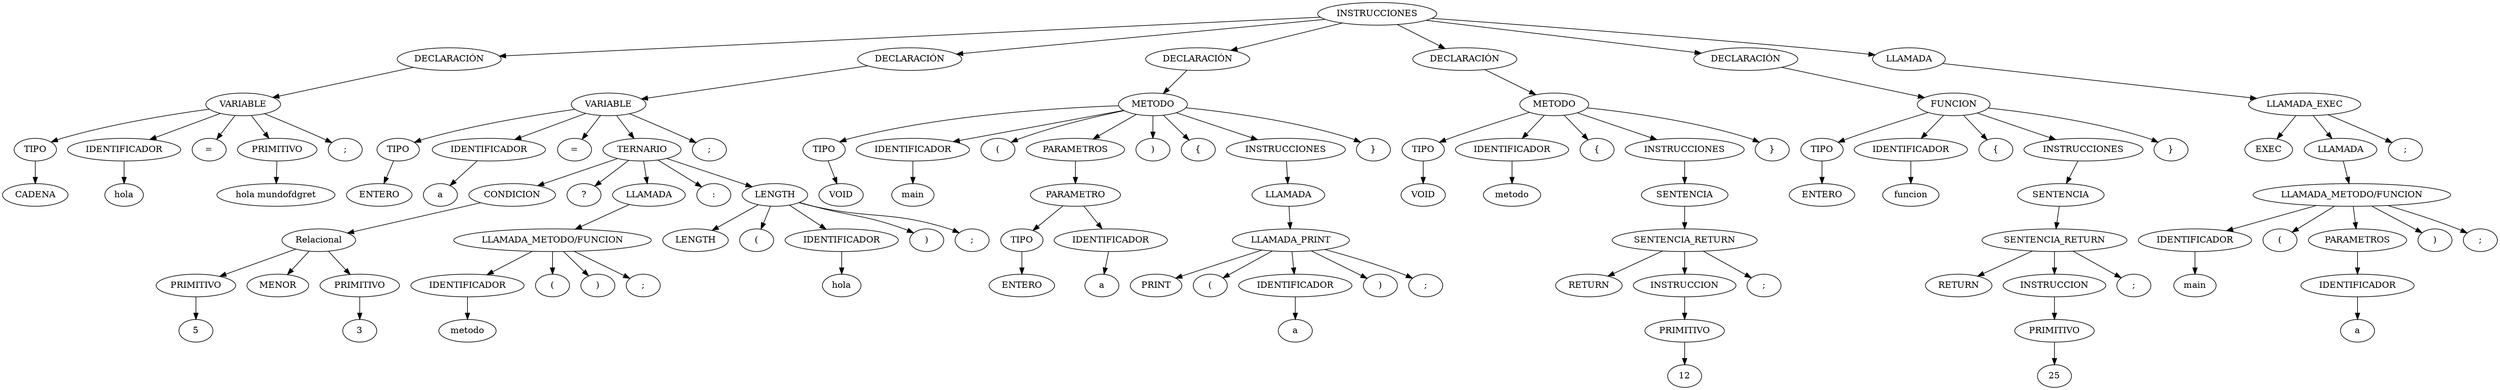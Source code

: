 digraph {
n0[label="INSTRUCCIONES"];
n115[label="DECLARACIÓN"];
n0->n115;
n116[label="VARIABLE"];
n115->n116;
n117[label="TIPO"];
n116->n117;
n118[label="CADENA"];
n117->n118;
n119[label="IDENTIFICADOR"];
n116->n119;
n120[label="hola"];
n119->n120;
n121[label="="];
n116->n121;
n122[label="PRIMITIVO"];
n116->n122;
n123[label="hola mundofdgret"];
n122->n123;
n124[label=";"];
n116->n124;
n125[label="DECLARACIÓN"];
n0->n125;
n126[label="VARIABLE"];
n125->n126;
n127[label="TIPO"];
n126->n127;
n128[label="ENTERO"];
n127->n128;
n129[label="IDENTIFICADOR"];
n126->n129;
n130[label="a"];
n129->n130;
n131[label="="];
n126->n131;
n132[label="TERNARIO"];
n126->n132;
n133[label="CONDICION"];
n132->n133;
n134[label="Relacional"];
n133->n134;
n135[label="PRIMITIVO"];
n134->n135;
n136[label="5"];
n135->n136;
n137[label="MENOR"];
n134->n137;
n138[label="PRIMITIVO"];
n134->n138;
n139[label="3"];
n138->n139;
n140[label="?"];
n132->n140;
n141[label="LLAMADA"];
n132->n141;
n142[label="LLAMADA_METODO/FUNCION"];
n141->n142;
n143[label="IDENTIFICADOR"];
n142->n143;
n144[label="metodo"];
n143->n144;
n145[label="("];
n142->n145;
n146[label=")"];
n142->n146;
n147[label=";"];
n142->n147;
n148[label=":"];
n132->n148;
n149[label="LENGTH"];
n132->n149;
n150[label="LENGTH"];
n149->n150;
n151[label="("];
n149->n151;
n152[label="IDENTIFICADOR"];
n149->n152;
n153[label="hola"];
n152->n153;
n154[label=")"];
n149->n154;
n155[label=";"];
n149->n155;
n156[label=";"];
n126->n156;
n157[label="DECLARACIÓN"];
n0->n157;
n158[label="METODO"];
n157->n158;
n159[label="TIPO"];
n158->n159;
n160[label="VOID"];
n159->n160;
n161[label="IDENTIFICADOR"];
n158->n161;
n162[label="main"];
n161->n162;
n163[label="("];
n158->n163;
n164[label="PARAMETROS"];
n158->n164;
n165[label="PARAMETRO"];
n164->n165;
n166[label="TIPO"];
n165->n166;
n167[label="ENTERO"];
n166->n167;
n168[label="IDENTIFICADOR"];
n165->n168;
n169[label="a"];
n168->n169;
n170[label=")"];
n158->n170;
n171[label="{"];
n158->n171;
n172[label="INSTRUCCIONES"];
n158->n172;
n173[label="LLAMADA"];
n172->n173;
n174[label="LLAMADA_PRINT"];
n173->n174;
n175[label="PRINT"];
n174->n175;
n176[label="("];
n174->n176;
n177[label="IDENTIFICADOR"];
n174->n177;
n178[label="a"];
n177->n178;
n179[label=")"];
n174->n179;
n180[label=";"];
n174->n180;
n181[label="}"];
n158->n181;
n182[label="DECLARACIÓN"];
n0->n182;
n183[label="METODO"];
n182->n183;
n184[label="TIPO"];
n183->n184;
n185[label="VOID"];
n184->n185;
n186[label="IDENTIFICADOR"];
n183->n186;
n187[label="metodo"];
n186->n187;
n188[label="{"];
n183->n188;
n189[label="INSTRUCCIONES"];
n183->n189;
n190[label="SENTENCIA"];
n189->n190;
n191[label="SENTENCIA_RETURN"];
n190->n191;
n192[label="RETURN"];
n191->n192;
n193[label="INSTRUCCION"];
n191->n193;
n194[label="PRIMITIVO"];
n193->n194;
n195[label="12"];
n194->n195;
n196[label=";"];
n191->n196;
n197[label="}"];
n183->n197;
n198[label="DECLARACIÓN"];
n0->n198;
n199[label="FUNCION"];
n198->n199;
n200[label="TIPO"];
n199->n200;
n201[label="ENTERO"];
n200->n201;
n202[label="IDENTIFICADOR"];
n199->n202;
n203[label="funcion"];
n202->n203;
n204[label="{"];
n199->n204;
n205[label="INSTRUCCIONES"];
n199->n205;
n206[label="SENTENCIA"];
n205->n206;
n207[label="SENTENCIA_RETURN"];
n206->n207;
n208[label="RETURN"];
n207->n208;
n209[label="INSTRUCCION"];
n207->n209;
n210[label="PRIMITIVO"];
n209->n210;
n211[label="25"];
n210->n211;
n212[label=";"];
n207->n212;
n213[label="}"];
n199->n213;
n214[label="LLAMADA"];
n0->n214;
n215[label="LLAMADA_EXEC"];
n214->n215;
n216[label="EXEC"];
n215->n216;
n217[label="LLAMADA"];
n215->n217;
n218[label="LLAMADA_METODO/FUNCION"];
n217->n218;
n219[label="IDENTIFICADOR"];
n218->n219;
n220[label="main"];
n219->n220;
n221[label="("];
n218->n221;
n222[label="PARAMETROS"];
n218->n222;
n223[label="IDENTIFICADOR"];
n222->n223;
n224[label="a"];
n223->n224;
n225[label=")"];
n218->n225;
n226[label=";"];
n218->n226;
n227[label=";"];
n215->n227;
}